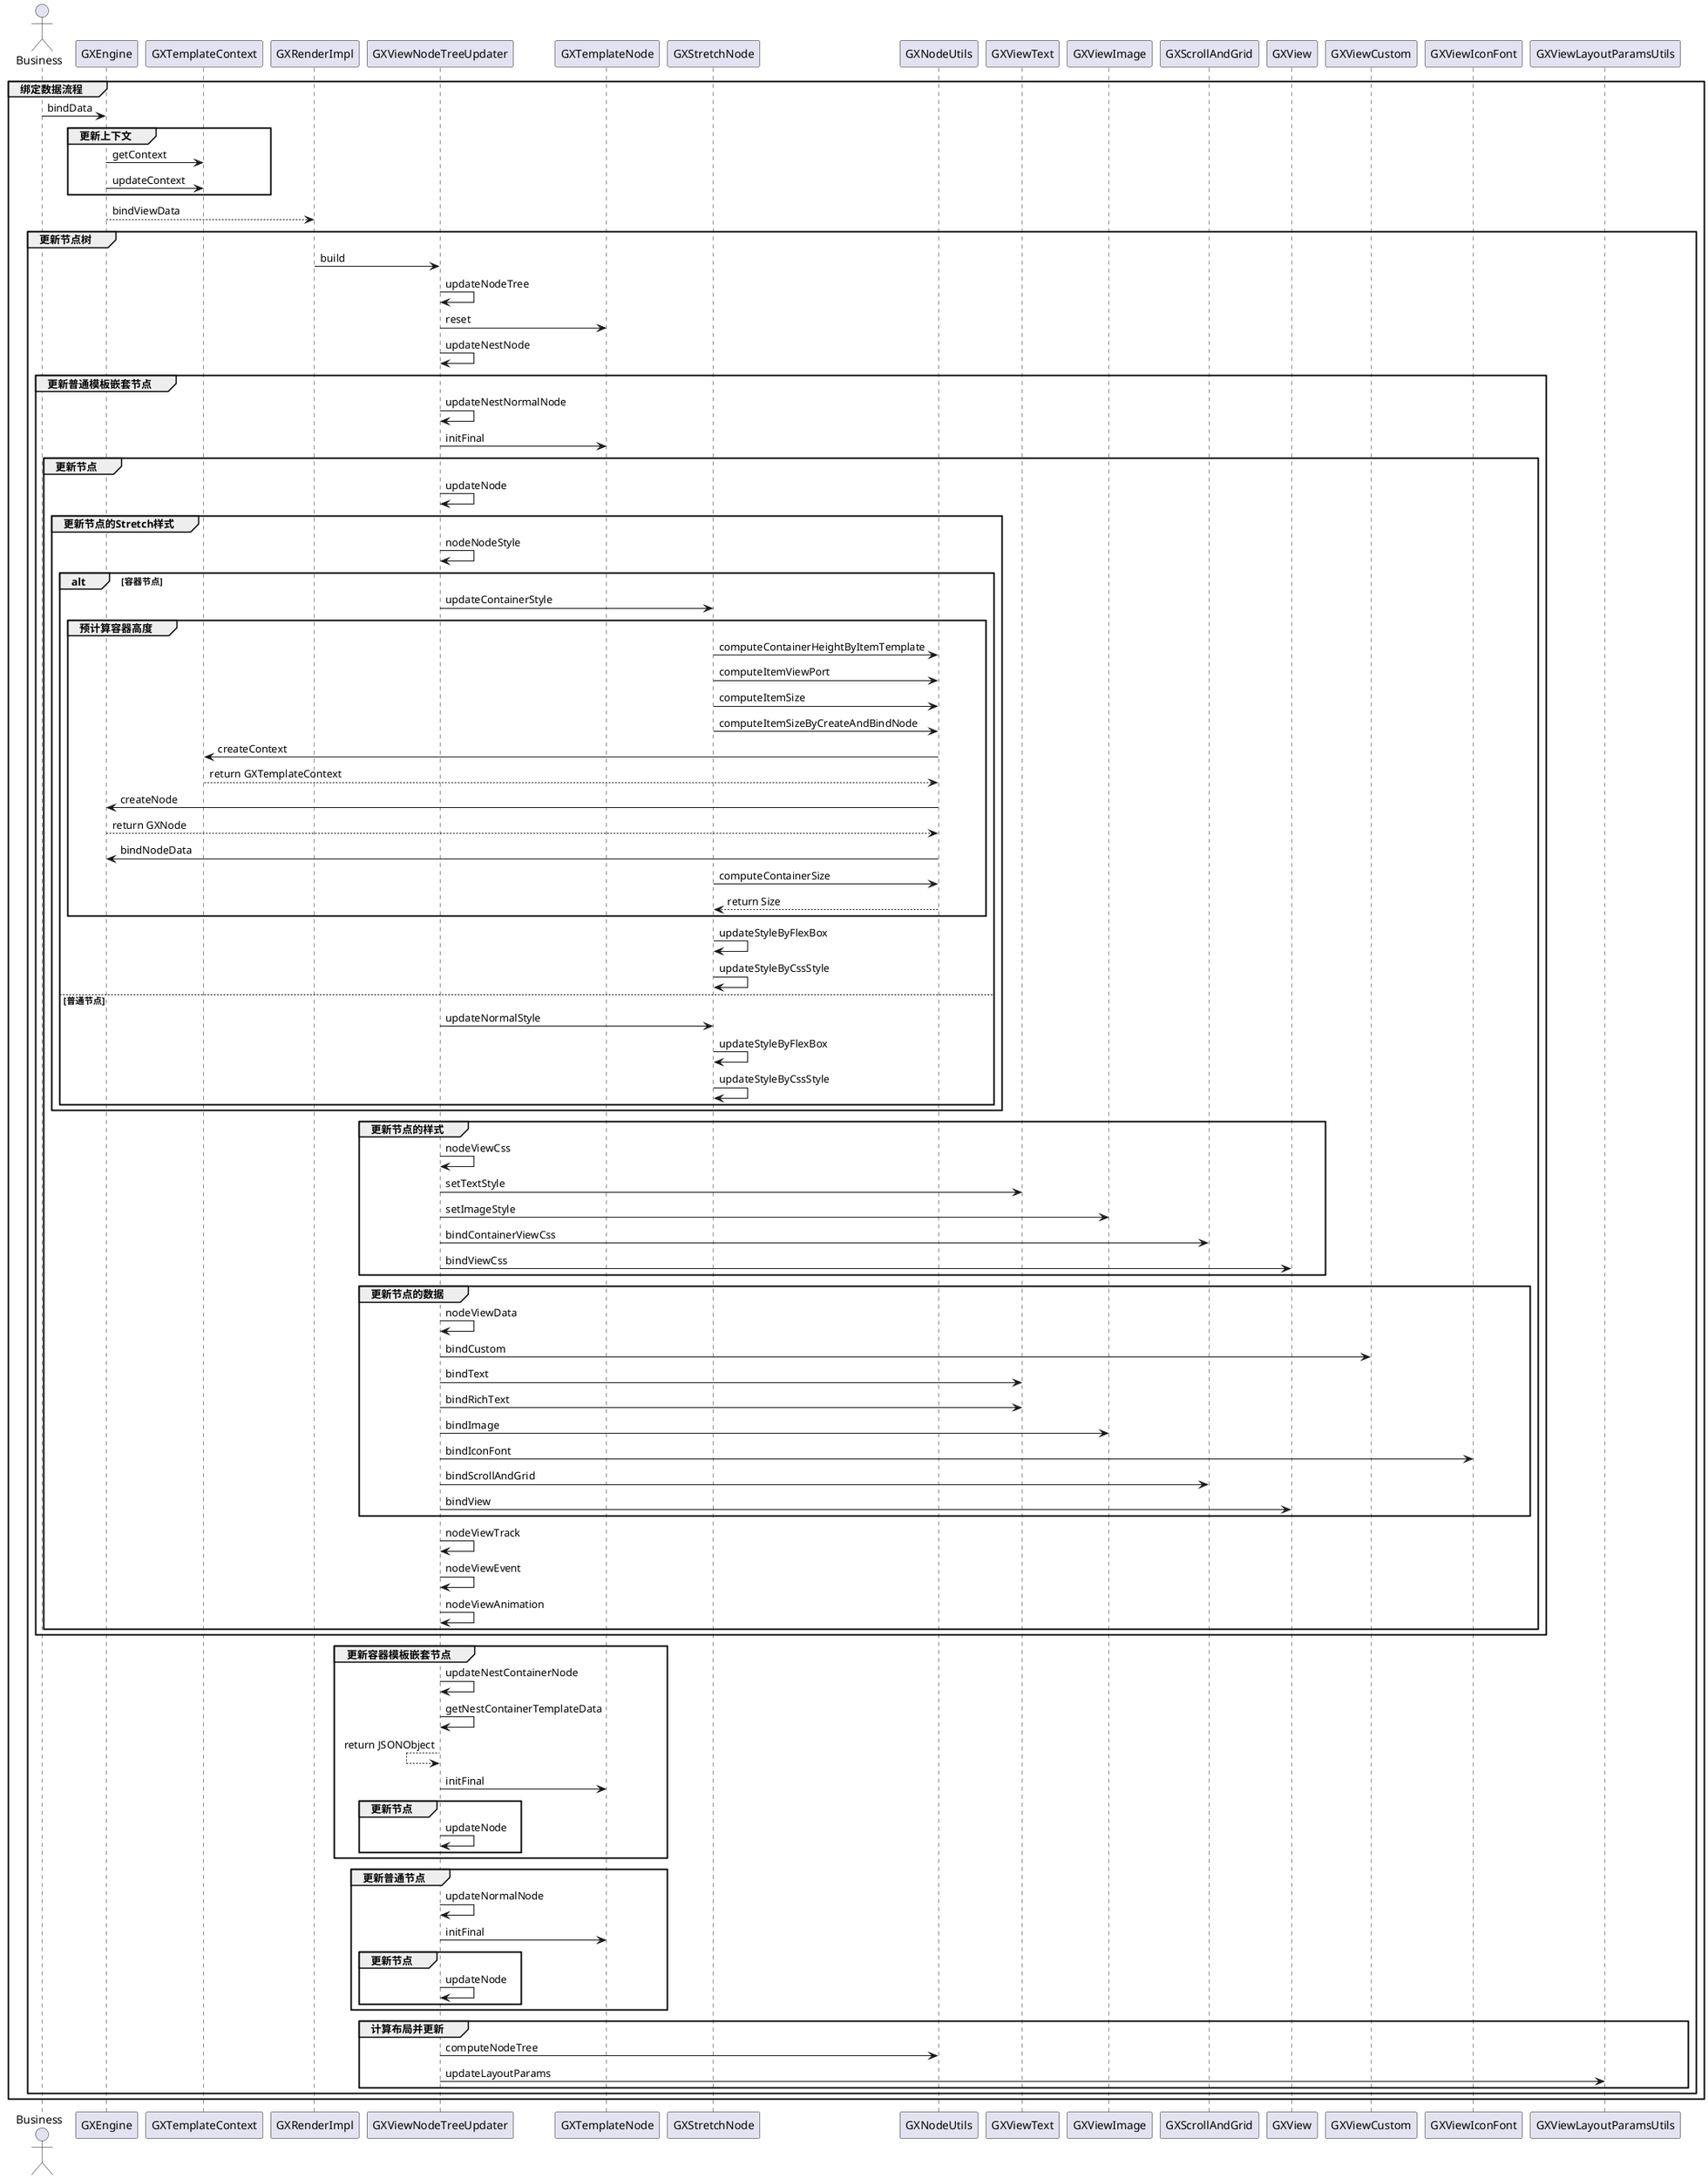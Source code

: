 @startuml

actor Business

group 绑定数据流程

    Business -> GXEngine: bindData

    group 更新上下文

        GXEngine -> GXTemplateContext: getContext

        GXEngine -> GXTemplateContext: updateContext

    end


    GXEngine --> GXRenderImpl: bindViewData

    group 更新节点树

        GXRenderImpl -> GXViewNodeTreeUpdater: build

        GXViewNodeTreeUpdater -> GXViewNodeTreeUpdater: updateNodeTree

        GXViewNodeTreeUpdater -> GXTemplateNode: reset

        GXViewNodeTreeUpdater -> GXViewNodeTreeUpdater: updateNestNode

        group 更新普通模板嵌套节点
            GXViewNodeTreeUpdater -> GXViewNodeTreeUpdater: updateNestNormalNode

            GXViewNodeTreeUpdater -> GXTemplateNode: initFinal

            group 更新节点
                GXViewNodeTreeUpdater -> GXViewNodeTreeUpdater: updateNode

                group 更新节点的Stretch样式

                    GXViewNodeTreeUpdater -> GXViewNodeTreeUpdater: nodeNodeStyle

                    alt 容器节点

                        GXViewNodeTreeUpdater -> GXStretchNode: updateContainerStyle

                        group 预计算容器高度
                            GXStretchNode -> GXNodeUtils: computeContainerHeightByItemTemplate

                            GXStretchNode -> GXNodeUtils: computeItemViewPort

                            GXStretchNode -> GXNodeUtils: computeItemSize

                            GXStretchNode -> GXNodeUtils: computeItemSizeByCreateAndBindNode

                            GXNodeUtils -> GXTemplateContext: createContext

                            GXNodeUtils <-- GXTemplateContext: return GXTemplateContext

                            GXNodeUtils -> GXEngine: createNode
                            GXNodeUtils <-- GXEngine: return GXNode

                            GXNodeUtils -> GXEngine: bindNodeData

                            GXStretchNode -> GXNodeUtils: computeContainerSize

                            GXStretchNode <-- GXNodeUtils: return Size
                        end

                        GXStretchNode -> GXStretchNode: updateStyleByFlexBox
                        GXStretchNode -> GXStretchNode: updateStyleByCssStyle

                    else 普通节点

                        GXViewNodeTreeUpdater -> GXStretchNode: updateNormalStyle
                        GXStretchNode -> GXStretchNode: updateStyleByFlexBox
                        GXStretchNode -> GXStretchNode: updateStyleByCssStyle

                    end

                end

                group 更新节点的样式
                    GXViewNodeTreeUpdater -> GXViewNodeTreeUpdater: nodeViewCss
                    GXViewNodeTreeUpdater -> GXViewText: setTextStyle
                    GXViewNodeTreeUpdater -> GXViewImage: setImageStyle
                    GXViewNodeTreeUpdater -> GXScrollAndGrid: bindContainerViewCss
                    GXViewNodeTreeUpdater -> GXView: bindViewCss
                end

                group 更新节点的数据
                    GXViewNodeTreeUpdater -> GXViewNodeTreeUpdater: nodeViewData

                    GXViewNodeTreeUpdater -> GXViewCustom: bindCustom
                    GXViewNodeTreeUpdater -> GXViewText: bindText
                    GXViewNodeTreeUpdater -> GXViewText: bindRichText
                    GXViewNodeTreeUpdater -> GXViewImage: bindImage
                    GXViewNodeTreeUpdater -> GXViewIconFont: bindIconFont
                    GXViewNodeTreeUpdater -> GXScrollAndGrid: bindScrollAndGrid
                    GXViewNodeTreeUpdater -> GXView: bindView

                end

                GXViewNodeTreeUpdater -> GXViewNodeTreeUpdater: nodeViewTrack

                GXViewNodeTreeUpdater -> GXViewNodeTreeUpdater: nodeViewEvent

                GXViewNodeTreeUpdater -> GXViewNodeTreeUpdater: nodeViewAnimation
            end
        end

        group  更新容器模板嵌套节点
            GXViewNodeTreeUpdater -> GXViewNodeTreeUpdater: updateNestContainerNode

            GXViewNodeTreeUpdater -> GXViewNodeTreeUpdater: getNestContainerTemplateData

            GXViewNodeTreeUpdater <-- GXViewNodeTreeUpdater: return JSONObject


            GXViewNodeTreeUpdater -> GXTemplateNode: initFinal

            group 更新节点
                GXViewNodeTreeUpdater -> GXViewNodeTreeUpdater: updateNode
            end
        end

        group 更新普通节点
            GXViewNodeTreeUpdater -> GXViewNodeTreeUpdater: updateNormalNode

            GXViewNodeTreeUpdater -> GXTemplateNode: initFinal

            group 更新节点
                GXViewNodeTreeUpdater -> GXViewNodeTreeUpdater: updateNode
            end
        end


        group 计算布局并更新
            GXViewNodeTreeUpdater -> GXNodeUtils: computeNodeTree
            GXViewNodeTreeUpdater -> GXViewLayoutParamsUtils: updateLayoutParams
        end

    end

end
@enduml
